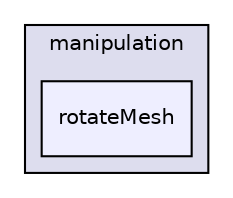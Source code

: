 digraph "applications/utilities/mesh/manipulation/rotateMesh" {
  bgcolor=transparent;
  compound=true
  node [ fontsize="10", fontname="Helvetica"];
  edge [ labelfontsize="10", labelfontname="Helvetica"];
  subgraph clusterdir_15449a1ef4a09517cc5e2efa6b11565e {
    graph [ bgcolor="#ddddee", pencolor="black", label="manipulation" fontname="Helvetica", fontsize="10", URL="dir_15449a1ef4a09517cc5e2efa6b11565e.html"]
  dir_b18f1f8fd07001cc2322be257ef67bbb [shape=box, label="rotateMesh", style="filled", fillcolor="#eeeeff", pencolor="black", URL="dir_b18f1f8fd07001cc2322be257ef67bbb.html"];
  }
}

